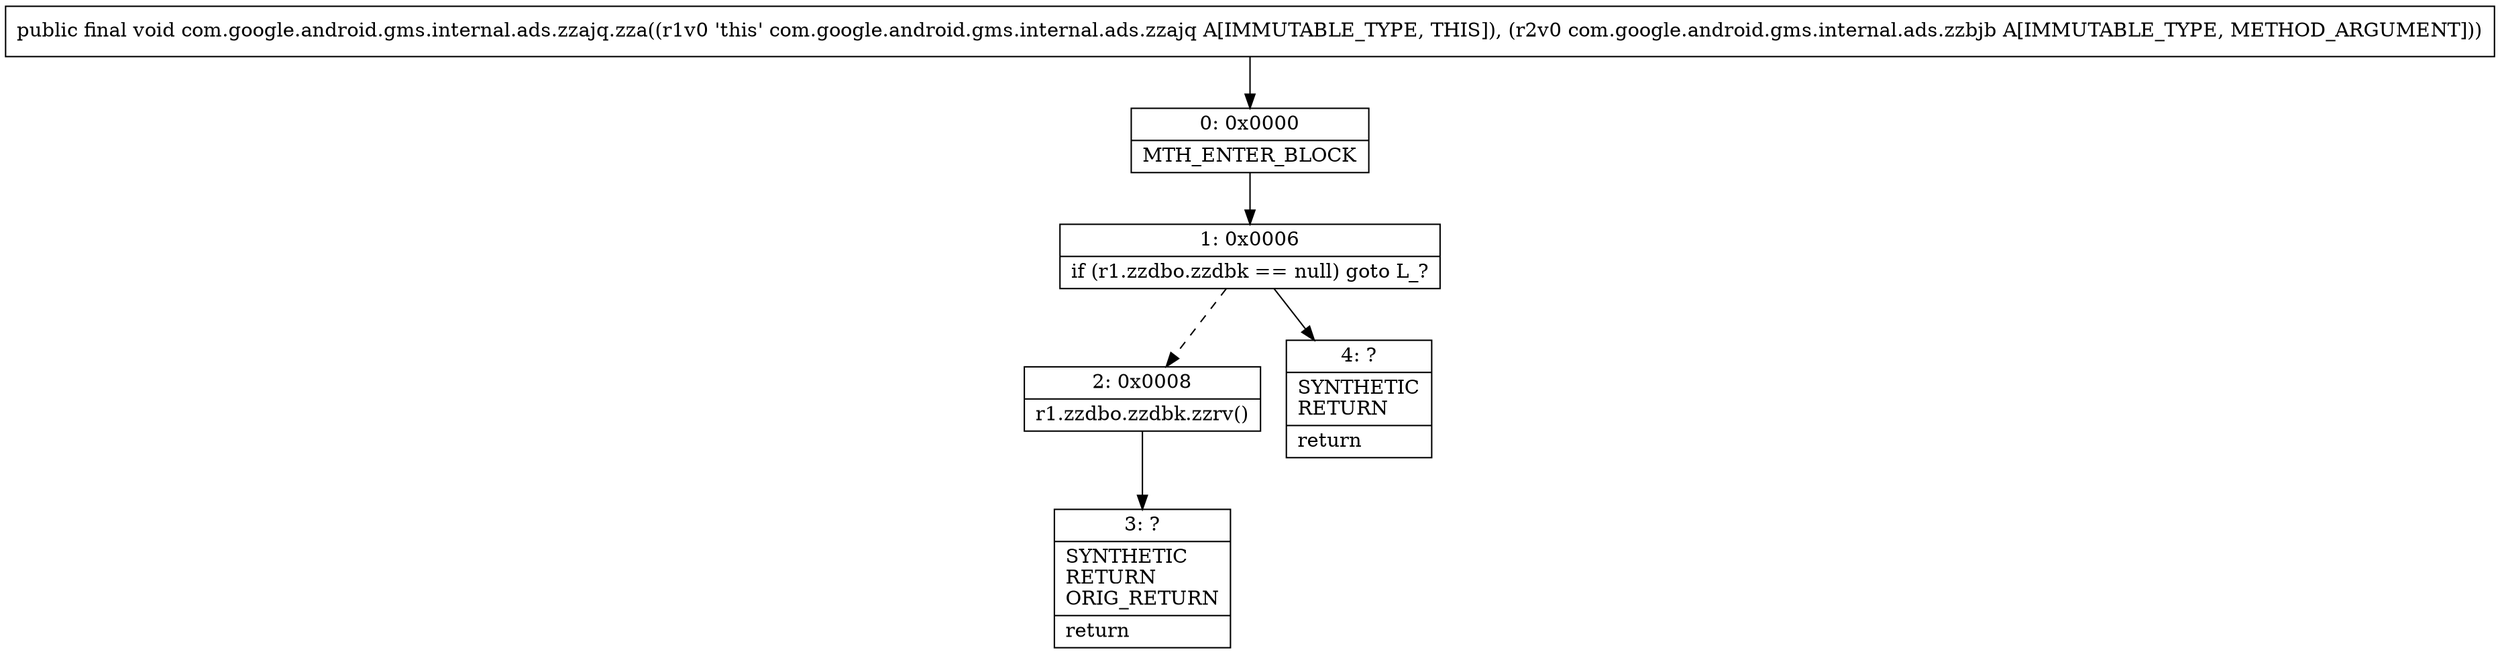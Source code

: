 digraph "CFG forcom.google.android.gms.internal.ads.zzajq.zza(Lcom\/google\/android\/gms\/internal\/ads\/zzbjb;)V" {
Node_0 [shape=record,label="{0\:\ 0x0000|MTH_ENTER_BLOCK\l}"];
Node_1 [shape=record,label="{1\:\ 0x0006|if (r1.zzdbo.zzdbk == null) goto L_?\l}"];
Node_2 [shape=record,label="{2\:\ 0x0008|r1.zzdbo.zzdbk.zzrv()\l}"];
Node_3 [shape=record,label="{3\:\ ?|SYNTHETIC\lRETURN\lORIG_RETURN\l|return\l}"];
Node_4 [shape=record,label="{4\:\ ?|SYNTHETIC\lRETURN\l|return\l}"];
MethodNode[shape=record,label="{public final void com.google.android.gms.internal.ads.zzajq.zza((r1v0 'this' com.google.android.gms.internal.ads.zzajq A[IMMUTABLE_TYPE, THIS]), (r2v0 com.google.android.gms.internal.ads.zzbjb A[IMMUTABLE_TYPE, METHOD_ARGUMENT])) }"];
MethodNode -> Node_0;
Node_0 -> Node_1;
Node_1 -> Node_2[style=dashed];
Node_1 -> Node_4;
Node_2 -> Node_3;
}

